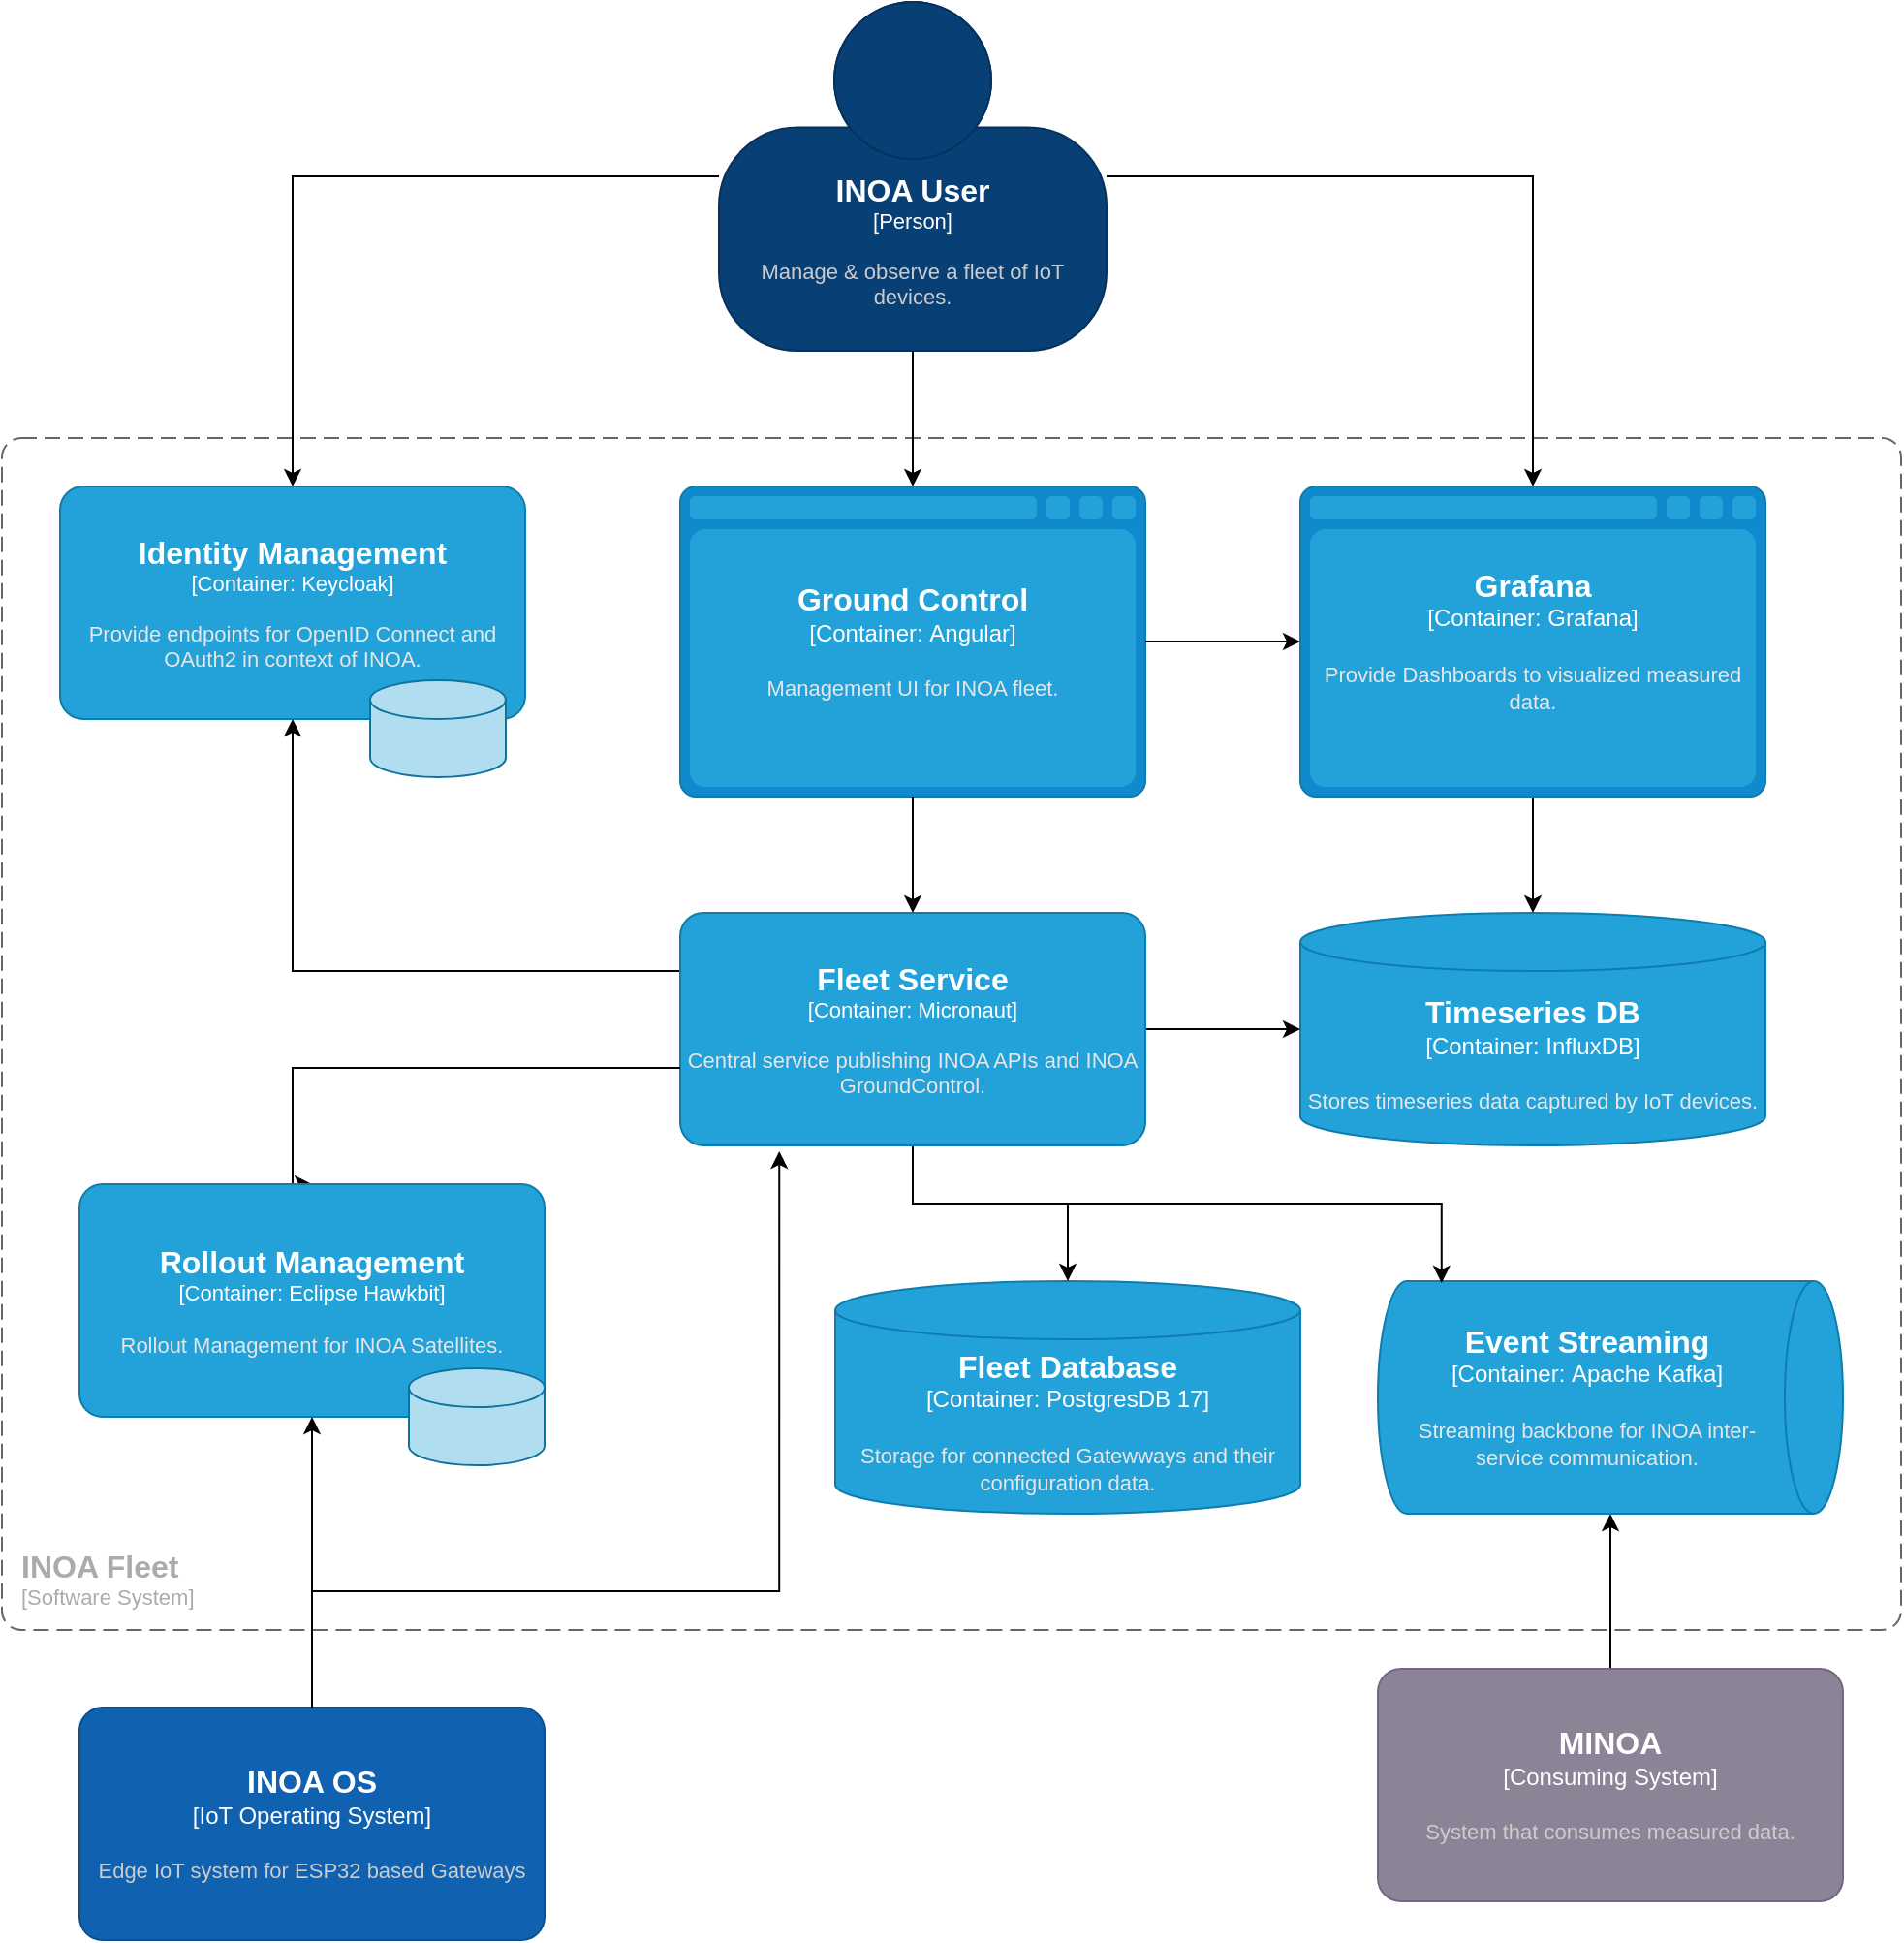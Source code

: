 <mxfile version="24.7.17" pages="2">
  <diagram id="FY06vys8VAP03_UUV5PQ" name="layer-1-fleet">
    <mxGraphModel dx="1175" dy="2271" grid="1" gridSize="10" guides="1" tooltips="1" connect="1" arrows="1" fold="1" page="1" pageScale="1" pageWidth="850" pageHeight="1100" math="0" shadow="0">
      <root>
        <mxCell id="0" />
        <mxCell id="1" parent="0" />
        <object placeholders="1" c4Name="INOA Fleet" c4Type="SystemScopeBoundary" c4Application="Software System" label="&lt;font style=&quot;font-size: 16px&quot;&gt;&lt;b&gt;&lt;div style=&quot;text-align: left&quot;&gt;%c4Name%&lt;/div&gt;&lt;/b&gt;&lt;/font&gt;&lt;div style=&quot;text-align: left&quot;&gt;[%c4Application%]&lt;/div&gt;" id="n26IGELBvKqrfikKJlOw-5">
          <mxCell style="rounded=1;fontSize=11;whiteSpace=wrap;html=1;dashed=1;arcSize=20;fillColor=none;strokeColor=#666666;fontColor=#ABABAB;labelBackgroundColor=none;align=left;verticalAlign=bottom;labelBorderColor=none;spacingTop=0;spacing=10;dashPattern=8 4;metaEdit=1;rotatable=0;perimeter=rectanglePerimeter;labelPadding=0;allowArrows=0;connectable=0;expand=0;recursiveResize=0;editable=1;pointerEvents=0;absoluteArcSize=1;points=[[0.25,0,0],[0.5,0,0],[0.75,0,0],[1,0.25,0],[1,0.5,0],[1,0.75,0],[0.75,1,0],[0.5,1,0],[0.25,1,0],[0,0.75,0],[0,0.5,0],[0,0.25,0]];" vertex="1" parent="1">
            <mxGeometry x="90" y="215" width="980" height="615" as="geometry" />
          </mxCell>
        </object>
        <object placeholders="1" c4Name="INOA OS" c4Type="IoT Operating System" c4Description="Edge IoT system for ESP32 based Gateways" label="&lt;font style=&quot;font-size: 16px&quot;&gt;&lt;b&gt;%c4Name%&lt;/b&gt;&lt;/font&gt;&lt;div&gt;[%c4Type%]&lt;/div&gt;&lt;br&gt;&lt;div&gt;&lt;font style=&quot;font-size: 11px&quot;&gt;&lt;font color=&quot;#cccccc&quot;&gt;%c4Description%&lt;/font&gt;&lt;/div&gt;" id="n26IGELBvKqrfikKJlOw-6">
          <mxCell style="rounded=1;whiteSpace=wrap;html=1;labelBackgroundColor=none;fillColor=#1061B0;fontColor=#ffffff;align=center;arcSize=10;strokeColor=#0D5091;metaEdit=1;resizable=0;points=[[0.25,0,0],[0.5,0,0],[0.75,0,0],[1,0.25,0],[1,0.5,0],[1,0.75,0],[0.75,1,0],[0.5,1,0],[0.25,1,0],[0,0.75,0],[0,0.5,0],[0,0.25,0]];" vertex="1" parent="1">
            <mxGeometry x="130" y="870" width="240" height="120" as="geometry" />
          </mxCell>
        </object>
        <mxCell id="n26IGELBvKqrfikKJlOw-26" style="edgeStyle=orthogonalEdgeStyle;rounded=0;orthogonalLoop=1;jettySize=auto;html=1;entryX=1;entryY=0.5;entryDx=0;entryDy=0;entryPerimeter=0;" edge="1" parent="1" source="n26IGELBvKqrfikKJlOw-7" target="n26IGELBvKqrfikKJlOw-8">
          <mxGeometry relative="1" as="geometry">
            <mxPoint x="920" y="790" as="targetPoint" />
          </mxGeometry>
        </mxCell>
        <object placeholders="1" c4Name="MINOA" c4Type="Consuming System" c4Description="System that consumes measured data." label="&lt;font style=&quot;font-size: 16px&quot;&gt;&lt;b&gt;%c4Name%&lt;/b&gt;&lt;/font&gt;&lt;div&gt;[%c4Type%]&lt;/div&gt;&lt;br&gt;&lt;div&gt;&lt;font style=&quot;font-size: 11px&quot;&gt;&lt;font color=&quot;#cccccc&quot;&gt;%c4Description%&lt;/font&gt;&lt;/div&gt;" id="n26IGELBvKqrfikKJlOw-7">
          <mxCell style="rounded=1;whiteSpace=wrap;html=1;labelBackgroundColor=none;fillColor=#8C8496;fontColor=#ffffff;align=center;arcSize=10;strokeColor=#736782;metaEdit=1;resizable=0;points=[[0.25,0,0],[0.5,0,0],[0.75,0,0],[1,0.25,0],[1,0.5,0],[1,0.75,0],[0.75,1,0],[0.5,1,0],[0.25,1,0],[0,0.75,0],[0,0.5,0],[0,0.25,0]];" vertex="1" parent="1">
            <mxGeometry x="800" y="850" width="240" height="120" as="geometry" />
          </mxCell>
        </object>
        <object placeholders="1" c4Name="Event Streaming" c4Type="Container" c4Technology="Apache Kafka" c4Description="Streaming backbone for INOA inter-service communication." label="&lt;font style=&quot;font-size: 16px&quot;&gt;&lt;b&gt;%c4Name%&lt;/b&gt;&lt;/font&gt;&lt;div&gt;[%c4Type%:&amp;nbsp;%c4Technology%]&lt;/div&gt;&lt;br&gt;&lt;div&gt;&lt;font style=&quot;font-size: 11px&quot;&gt;&lt;font color=&quot;#E6E6E6&quot;&gt;%c4Description%&lt;/font&gt;&lt;/div&gt;" id="n26IGELBvKqrfikKJlOw-8">
          <mxCell style="shape=cylinder3;size=15;direction=south;whiteSpace=wrap;html=1;boundedLbl=1;rounded=0;labelBackgroundColor=none;fillColor=#23A2D9;fontSize=12;fontColor=#ffffff;align=center;strokeColor=#0E7DAD;metaEdit=1;points=[[0.5,0,0],[1,0.25,0],[1,0.5,0],[1,0.75,0],[0.5,1,0],[0,0.75,0],[0,0.5,0],[0,0.25,0]];resizable=0;" vertex="1" parent="1">
            <mxGeometry x="800" y="650" width="240" height="120" as="geometry" />
          </mxCell>
        </object>
        <object placeholders="1" c4Name="Ground Control" c4Type="Container" c4Technology="Angular" c4Description="Management UI for INOA fleet." label="&lt;font style=&quot;font-size: 16px&quot;&gt;&lt;b&gt;%c4Name%&lt;/b&gt;&lt;/font&gt;&lt;div&gt;[%c4Type%:&amp;nbsp;%c4Technology%]&lt;/div&gt;&lt;br&gt;&lt;div&gt;&lt;font style=&quot;font-size: 11px&quot;&gt;&lt;font color=&quot;#E6E6E6&quot;&gt;%c4Description%&lt;/font&gt;&lt;/div&gt;" id="n26IGELBvKqrfikKJlOw-9">
          <mxCell style="shape=mxgraph.c4.webBrowserContainer2;whiteSpace=wrap;html=1;boundedLbl=1;rounded=0;labelBackgroundColor=none;strokeColor=#118ACD;fillColor=#23A2D9;strokeColor=#118ACD;strokeColor2=#0E7DAD;fontSize=12;fontColor=#ffffff;align=center;metaEdit=1;points=[[0.5,0,0],[1,0.25,0],[1,0.5,0],[1,0.75,0],[0.5,1,0],[0,0.75,0],[0,0.5,0],[0,0.25,0]];resizable=0;" vertex="1" parent="1">
            <mxGeometry x="440" y="240" width="240" height="160" as="geometry" />
          </mxCell>
        </object>
        <object placeholders="1" c4Name="Fleet Database" c4Type="Container" c4Technology="PostgresDB 17" c4Description="Storage for connected Gatewways and their configuration data. " label="&lt;font style=&quot;font-size: 16px&quot;&gt;&lt;b&gt;%c4Name%&lt;/b&gt;&lt;/font&gt;&lt;div&gt;[%c4Type%:&amp;nbsp;%c4Technology%]&lt;/div&gt;&lt;br&gt;&lt;div&gt;&lt;font style=&quot;font-size: 11px&quot;&gt;&lt;font color=&quot;#E6E6E6&quot;&gt;%c4Description%&lt;/font&gt;&lt;/div&gt;" id="n26IGELBvKqrfikKJlOw-10">
          <mxCell style="shape=cylinder3;size=15;whiteSpace=wrap;html=1;boundedLbl=1;rounded=0;labelBackgroundColor=none;fillColor=#23A2D9;fontSize=12;fontColor=#ffffff;align=center;strokeColor=#0E7DAD;metaEdit=1;points=[[0.5,0,0],[1,0.25,0],[1,0.5,0],[1,0.75,0],[0.5,1,0],[0,0.75,0],[0,0.5,0],[0,0.25,0]];resizable=0;" vertex="1" parent="1">
            <mxGeometry x="520" y="650" width="240" height="120" as="geometry" />
          </mxCell>
        </object>
        <object placeholders="1" c4Name="Timeseries DB" c4Type="Container" c4Technology="InfluxDB" c4Description="Stores timeseries data captured by IoT devices." label="&lt;font style=&quot;font-size: 16px&quot;&gt;&lt;b&gt;%c4Name%&lt;/b&gt;&lt;/font&gt;&lt;div&gt;[%c4Type%:&amp;nbsp;%c4Technology%]&lt;/div&gt;&lt;br&gt;&lt;div&gt;&lt;font style=&quot;font-size: 11px&quot;&gt;&lt;font color=&quot;#E6E6E6&quot;&gt;%c4Description%&lt;/font&gt;&lt;/div&gt;" id="n26IGELBvKqrfikKJlOw-11">
          <mxCell style="shape=cylinder3;size=15;whiteSpace=wrap;html=1;boundedLbl=1;rounded=0;labelBackgroundColor=none;fillColor=#23A2D9;fontSize=12;fontColor=#ffffff;align=center;strokeColor=#0E7DAD;metaEdit=1;points=[[0.5,0,0],[1,0.25,0],[1,0.5,0],[1,0.75,0],[0.5,1,0],[0,0.75,0],[0,0.5,0],[0,0.25,0]];resizable=0;" vertex="1" parent="1">
            <mxGeometry x="760" y="460" width="240" height="120" as="geometry" />
          </mxCell>
        </object>
        <mxCell id="n26IGELBvKqrfikKJlOw-22" style="edgeStyle=orthogonalEdgeStyle;rounded=0;orthogonalLoop=1;jettySize=auto;html=1;" edge="1" parent="1" source="n26IGELBvKqrfikKJlOw-13" target="n26IGELBvKqrfikKJlOw-10">
          <mxGeometry relative="1" as="geometry">
            <Array as="points">
              <mxPoint x="560" y="610" />
              <mxPoint x="640" y="610" />
            </Array>
          </mxGeometry>
        </mxCell>
        <mxCell id="n26IGELBvKqrfikKJlOw-23" style="edgeStyle=orthogonalEdgeStyle;rounded=0;orthogonalLoop=1;jettySize=auto;html=1;exitX=0;exitY=0.25;exitDx=0;exitDy=0;exitPerimeter=0;" edge="1" parent="1" source="n26IGELBvKqrfikKJlOw-13" target="n26IGELBvKqrfikKJlOw-15">
          <mxGeometry relative="1" as="geometry">
            <mxPoint x="370" y="510" as="sourcePoint" />
          </mxGeometry>
        </mxCell>
        <mxCell id="n26IGELBvKqrfikKJlOw-25" style="edgeStyle=orthogonalEdgeStyle;rounded=0;orthogonalLoop=1;jettySize=auto;html=1;entryX=0.008;entryY=0.863;entryDx=0;entryDy=0;entryPerimeter=0;" edge="1" parent="1" source="n26IGELBvKqrfikKJlOw-13" target="n26IGELBvKqrfikKJlOw-8">
          <mxGeometry relative="1" as="geometry">
            <Array as="points">
              <mxPoint x="560" y="610" />
              <mxPoint x="833" y="610" />
            </Array>
          </mxGeometry>
        </mxCell>
        <mxCell id="n26IGELBvKqrfikKJlOw-33" style="edgeStyle=orthogonalEdgeStyle;rounded=0;orthogonalLoop=1;jettySize=auto;html=1;" edge="1" parent="1" source="n26IGELBvKqrfikKJlOw-13" target="n26IGELBvKqrfikKJlOw-11">
          <mxGeometry relative="1" as="geometry" />
        </mxCell>
        <object placeholders="1" c4Name="Fleet Service" c4Type="Container" c4Technology="Micronaut" c4Description="Central service publishing INOA APIs and INOA GroundControl." label="&lt;font style=&quot;font-size: 16px&quot;&gt;&lt;b&gt;%c4Name%&lt;/b&gt;&lt;/font&gt;&lt;div&gt;[%c4Type%: %c4Technology%]&lt;/div&gt;&lt;br&gt;&lt;div&gt;&lt;font style=&quot;font-size: 11px&quot;&gt;&lt;font color=&quot;#E6E6E6&quot;&gt;%c4Description%&lt;/font&gt;&lt;/div&gt;" id="n26IGELBvKqrfikKJlOw-13">
          <mxCell style="rounded=1;whiteSpace=wrap;html=1;fontSize=11;labelBackgroundColor=none;fillColor=#23A2D9;fontColor=#ffffff;align=center;arcSize=10;strokeColor=#0E7DAD;metaEdit=1;resizable=0;points=[[0.25,0,0],[0.5,0,0],[0.75,0,0],[1,0.25,0],[1,0.5,0],[1,0.75,0],[0.75,1,0],[0.5,1,0],[0.25,1,0],[0,0.75,0],[0,0.5,0],[0,0.25,0]];" vertex="1" parent="1">
            <mxGeometry x="440" y="460" width="240" height="120" as="geometry" />
          </mxCell>
        </object>
        <object placeholders="1" c4Name="Identity Management" c4Type="Container" c4Technology="Keycloak" c4Description="Provide endpoints for OpenID Connect and OAuth2 in context of INOA." label="&lt;font style=&quot;font-size: 16px&quot;&gt;&lt;b&gt;%c4Name%&lt;/b&gt;&lt;/font&gt;&lt;div&gt;[%c4Type%: %c4Technology%]&lt;/div&gt;&lt;br&gt;&lt;div&gt;&lt;font style=&quot;font-size: 11px&quot;&gt;&lt;font color=&quot;#E6E6E6&quot;&gt;%c4Description%&lt;/font&gt;&lt;/div&gt;" id="n26IGELBvKqrfikKJlOw-15">
          <mxCell style="rounded=1;whiteSpace=wrap;html=1;fontSize=11;labelBackgroundColor=none;fillColor=#23A2D9;fontColor=#ffffff;align=center;arcSize=10;strokeColor=#0E7DAD;metaEdit=1;resizable=0;points=[[0.25,0,0],[0.5,0,0],[0.75,0,0],[1,0.25,0],[1,0.5,0],[1,0.75,0],[0.75,1,0],[0.5,1,0],[0.25,1,0],[0,0.75,0],[0,0.5,0],[0,0.25,0]];" vertex="1" parent="1">
            <mxGeometry x="120" y="240" width="240" height="120" as="geometry" />
          </mxCell>
        </object>
        <mxCell id="n26IGELBvKqrfikKJlOw-20" style="edgeStyle=orthogonalEdgeStyle;rounded=0;orthogonalLoop=1;jettySize=auto;html=1;" edge="1" parent="1" source="n26IGELBvKqrfikKJlOw-16" target="n26IGELBvKqrfikKJlOw-11">
          <mxGeometry relative="1" as="geometry" />
        </mxCell>
        <object placeholders="1" c4Name="Grafana" c4Type="Container" c4Technology="Grafana" c4Description="Provide Dashboards to visualized measured data." label="&lt;font style=&quot;font-size: 16px&quot;&gt;&lt;b&gt;%c4Name%&lt;/b&gt;&lt;/font&gt;&lt;div&gt;[%c4Type%:&amp;nbsp;%c4Technology%]&lt;/div&gt;&lt;br&gt;&lt;div&gt;&lt;font style=&quot;font-size: 11px&quot;&gt;&lt;font color=&quot;#E6E6E6&quot;&gt;%c4Description%&lt;/font&gt;&lt;/div&gt;" id="n26IGELBvKqrfikKJlOw-16">
          <mxCell style="shape=mxgraph.c4.webBrowserContainer2;whiteSpace=wrap;html=1;boundedLbl=1;rounded=0;labelBackgroundColor=none;strokeColor=#118ACD;fillColor=#23A2D9;strokeColor=#118ACD;strokeColor2=#0E7DAD;fontSize=12;fontColor=#ffffff;align=center;metaEdit=1;points=[[0.5,0,0],[1,0.25,0],[1,0.5,0],[1,0.75,0],[0.5,1,0],[0,0.75,0],[0,0.5,0],[0,0.25,0]];resizable=0;" vertex="1" parent="1">
            <mxGeometry x="760" y="240" width="240" height="160" as="geometry" />
          </mxCell>
        </object>
        <mxCell id="n26IGELBvKqrfikKJlOw-18" style="edgeStyle=orthogonalEdgeStyle;rounded=0;orthogonalLoop=1;jettySize=auto;html=1;entryX=0.5;entryY=0;entryDx=0;entryDy=0;entryPerimeter=0;" edge="1" parent="1" source="n26IGELBvKqrfikKJlOw-17" target="n26IGELBvKqrfikKJlOw-15">
          <mxGeometry relative="1" as="geometry">
            <mxPoint x="220" y="220" as="targetPoint" />
          </mxGeometry>
        </mxCell>
        <object placeholders="1" c4Name="INOA User" c4Type="Person" c4Description="Manage &amp; observe a fleet of IoT devices." label="&lt;font style=&quot;font-size: 16px&quot;&gt;&lt;b&gt;%c4Name%&lt;/b&gt;&lt;/font&gt;&lt;div&gt;[%c4Type%]&lt;/div&gt;&lt;br&gt;&lt;div&gt;&lt;font style=&quot;font-size: 11px&quot;&gt;&lt;font color=&quot;#cccccc&quot;&gt;%c4Description%&lt;/font&gt;&lt;/div&gt;" id="n26IGELBvKqrfikKJlOw-17">
          <mxCell style="html=1;fontSize=11;dashed=0;whiteSpace=wrap;fillColor=#083F75;strokeColor=#06315C;fontColor=#ffffff;shape=mxgraph.c4.person2;align=center;metaEdit=1;points=[[0.5,0,0],[1,0.5,0],[1,0.75,0],[0.75,1,0],[0.5,1,0],[0.25,1,0],[0,0.75,0],[0,0.5,0]];resizable=0;" vertex="1" parent="1">
            <mxGeometry x="460" y="-10" width="200" height="180" as="geometry" />
          </mxCell>
        </object>
        <mxCell id="n26IGELBvKqrfikKJlOw-19" style="edgeStyle=orthogonalEdgeStyle;rounded=0;orthogonalLoop=1;jettySize=auto;html=1;entryX=0.5;entryY=0;entryDx=0;entryDy=0;entryPerimeter=0;" edge="1" parent="1" source="n26IGELBvKqrfikKJlOw-9" target="n26IGELBvKqrfikKJlOw-13">
          <mxGeometry relative="1" as="geometry" />
        </mxCell>
        <mxCell id="n26IGELBvKqrfikKJlOw-21" style="edgeStyle=orthogonalEdgeStyle;rounded=0;orthogonalLoop=1;jettySize=auto;html=1;entryX=0;entryY=0.5;entryDx=0;entryDy=0;entryPerimeter=0;" edge="1" parent="1" source="n26IGELBvKqrfikKJlOw-9" target="n26IGELBvKqrfikKJlOw-16">
          <mxGeometry relative="1" as="geometry" />
        </mxCell>
        <mxCell id="n26IGELBvKqrfikKJlOw-24" value="" style="edgeStyle=orthogonalEdgeStyle;rounded=0;orthogonalLoop=1;jettySize=auto;html=1;entryX=0.5;entryY=0;entryDx=0;entryDy=0;entryPerimeter=0;" edge="1" parent="1" target="n26IGELBvKqrfikKJlOw-14">
          <mxGeometry relative="1" as="geometry">
            <mxPoint x="440" y="540" as="sourcePoint" />
            <mxPoint x="490" y="730" as="targetPoint" />
            <Array as="points">
              <mxPoint x="240" y="540" />
            </Array>
          </mxGeometry>
        </mxCell>
        <object placeholders="1" c4Name="Rollout Management" c4Type="Container" c4Technology="Eclipse Hawkbit" c4Description="Rollout Management for INOA Satellites." label="&lt;font style=&quot;font-size: 16px&quot;&gt;&lt;b&gt;%c4Name%&lt;/b&gt;&lt;/font&gt;&lt;div&gt;[%c4Type%: %c4Technology%]&lt;/div&gt;&lt;br&gt;&lt;div&gt;&lt;font style=&quot;font-size: 11px&quot;&gt;&lt;font color=&quot;#E6E6E6&quot;&gt;%c4Description%&lt;/font&gt;&lt;/div&gt;" id="n26IGELBvKqrfikKJlOw-14">
          <mxCell style="rounded=1;whiteSpace=wrap;html=1;fontSize=11;labelBackgroundColor=none;fillColor=#23A2D9;fontColor=#ffffff;align=center;arcSize=10;strokeColor=#0E7DAD;metaEdit=1;resizable=0;points=[[0.25,0,0],[0.5,0,0],[0.75,0,0],[1,0.25,0],[1,0.5,0],[1,0.75,0],[0.75,1,0],[0.5,1,0],[0.25,1,0],[0,0.75,0],[0,0.5,0],[0,0.25,0]];" vertex="1" parent="1">
            <mxGeometry x="130" y="600" width="240" height="120" as="geometry" />
          </mxCell>
        </object>
        <mxCell id="n26IGELBvKqrfikKJlOw-27" style="edgeStyle=orthogonalEdgeStyle;rounded=0;orthogonalLoop=1;jettySize=auto;html=1;entryX=0.5;entryY=1;entryDx=0;entryDy=0;entryPerimeter=0;" edge="1" parent="1" source="n26IGELBvKqrfikKJlOw-6" target="n26IGELBvKqrfikKJlOw-14">
          <mxGeometry relative="1" as="geometry" />
        </mxCell>
        <mxCell id="n26IGELBvKqrfikKJlOw-28" style="edgeStyle=orthogonalEdgeStyle;rounded=0;orthogonalLoop=1;jettySize=auto;html=1;entryX=0.213;entryY=1.025;entryDx=0;entryDy=0;entryPerimeter=0;" edge="1" parent="1" target="n26IGELBvKqrfikKJlOw-13">
          <mxGeometry relative="1" as="geometry">
            <mxPoint x="250" y="870" as="sourcePoint" />
            <mxPoint x="490" y="570" as="targetPoint" />
            <Array as="points">
              <mxPoint x="250" y="810" />
              <mxPoint x="491" y="810" />
            </Array>
          </mxGeometry>
        </mxCell>
        <mxCell id="n26IGELBvKqrfikKJlOw-29" style="edgeStyle=orthogonalEdgeStyle;rounded=0;orthogonalLoop=1;jettySize=auto;html=1;entryX=0.5;entryY=0;entryDx=0;entryDy=0;entryPerimeter=0;" edge="1" parent="1" source="n26IGELBvKqrfikKJlOw-17" target="n26IGELBvKqrfikKJlOw-9">
          <mxGeometry relative="1" as="geometry" />
        </mxCell>
        <mxCell id="n26IGELBvKqrfikKJlOw-30" style="edgeStyle=orthogonalEdgeStyle;rounded=0;orthogonalLoop=1;jettySize=auto;html=1;entryX=0.5;entryY=0;entryDx=0;entryDy=0;entryPerimeter=0;" edge="1" parent="1" source="n26IGELBvKqrfikKJlOw-17" target="n26IGELBvKqrfikKJlOw-16">
          <mxGeometry relative="1" as="geometry" />
        </mxCell>
        <mxCell id="n26IGELBvKqrfikKJlOw-31" value="" style="shape=cylinder3;whiteSpace=wrap;html=1;boundedLbl=1;backgroundOutline=1;size=10;fillColor=#b1ddf0;strokeColor=#10739e;" vertex="1" parent="1">
          <mxGeometry x="280" y="340" width="70" height="50" as="geometry" />
        </mxCell>
        <mxCell id="n26IGELBvKqrfikKJlOw-32" value="" style="shape=cylinder3;whiteSpace=wrap;html=1;boundedLbl=1;backgroundOutline=1;size=10;fillColor=#b1ddf0;strokeColor=#10739e;" vertex="1" parent="1">
          <mxGeometry x="300" y="695" width="70" height="50" as="geometry" />
        </mxCell>
      </root>
    </mxGraphModel>
  </diagram>
  <diagram id="2UHyZIrOMFLYqRd5iFqt" name="layer-2-fleet-service">
    <mxGraphModel dx="2057" dy="2050" grid="1" gridSize="10" guides="1" tooltips="1" connect="1" arrows="1" fold="1" page="1" pageScale="1" pageWidth="827" pageHeight="1169" math="0" shadow="0">
      <root>
        <mxCell id="0" />
        <mxCell id="1" parent="0" />
        <object placeholders="1" c4Name="INOA Fleet Service" c4Type="ContainerScopeBoundary" c4Application="Container" label="&lt;font style=&quot;font-size: 16px&quot;&gt;&lt;b&gt;&lt;div style=&quot;text-align: left&quot;&gt;%c4Name%&lt;/div&gt;&lt;/b&gt;&lt;/font&gt;&lt;div style=&quot;text-align: left&quot;&gt;[%c4Application%]&lt;/div&gt;" id="pPne8xKH2tHcJyoaB6ic-1">
          <mxCell style="rounded=1;fontSize=11;whiteSpace=wrap;html=1;dashed=1;arcSize=20;fillColor=none;strokeColor=#666666;fontColor=#8F8F8F;labelBackgroundColor=none;align=left;verticalAlign=bottom;labelBorderColor=none;spacingTop=0;spacing=10;dashPattern=8 4;metaEdit=1;rotatable=0;perimeter=rectanglePerimeter;labelPadding=0;allowArrows=0;connectable=0;expand=0;recursiveResize=0;editable=1;pointerEvents=0;absoluteArcSize=1;points=[[0.25,0,0],[0.5,0,0],[0.75,0,0],[1,0.25,0],[1,0.5,0],[1,0.75,0],[0.75,1,0],[0.5,1,0],[0.25,1,0],[0,0.75,0],[0,0.5,0],[0,0.25,0]];" vertex="1" parent="1">
            <mxGeometry x="90" y="340" width="980" height="340" as="geometry" />
          </mxCell>
        </object>
        <object placeholders="1" c4Name="Translator" c4Type="Container" c4Technology="Micronaut" c4Description="Translates raw data into&#xa;measurement values." label="&lt;font style=&quot;font-size: 16px&quot;&gt;&lt;b&gt;%c4Name%&lt;/b&gt;&lt;/font&gt;&lt;div&gt;[%c4Type%:&amp;nbsp;%c4Technology%]&lt;/div&gt;&lt;br&gt;&lt;div&gt;&lt;font style=&quot;font-size: 11px&quot;&gt;&lt;font color=&quot;#E6E6E6&quot;&gt;%c4Description%&lt;/font&gt;&lt;/div&gt;" id="BOPe2k09RbaP0OcR_MbY-1">
          <mxCell style="shape=hexagon;size=50;perimeter=hexagonPerimeter2;whiteSpace=wrap;html=1;fixedSize=1;rounded=1;labelBackgroundColor=none;fillColor=#23A2D9;fontSize=12;fontColor=#ffffff;align=center;strokeColor=#0E7DAD;metaEdit=1;points=[[0.5,0,0],[1,0.25,0],[1,0.5,0],[1,0.75,0],[0.5,1,0],[0,0.75,0],[0,0.5,0],[0,0.25,0]];resizable=0;" vertex="1" parent="1">
            <mxGeometry x="560" y="460" width="200" height="170" as="geometry" />
          </mxCell>
        </object>
        <mxCell id="SCshvARlXUGnl39GDl73-2" style="edgeStyle=orthogonalEdgeStyle;rounded=0;orthogonalLoop=1;jettySize=auto;html=1;" edge="1" parent="1" source="BOPe2k09RbaP0OcR_MbY-2" target="SCshvARlXUGnl39GDl73-1">
          <mxGeometry relative="1" as="geometry">
            <Array as="points">
              <mxPoint x="210" y="570" />
              <mxPoint x="340" y="570" />
            </Array>
          </mxGeometry>
        </mxCell>
        <object placeholders="1" c4Name="Gateway Service" c4Type="Container" c4Technology="Micronaut" c4Description="Connect to the fleet of IoT and &#xa;establish a bidirectional&#xa;communication." label="&lt;font style=&quot;font-size: 16px&quot;&gt;&lt;b&gt;%c4Name%&lt;/b&gt;&lt;/font&gt;&lt;div&gt;[%c4Type%:&amp;nbsp;%c4Technology%]&lt;/div&gt;&lt;br&gt;&lt;div&gt;&lt;font style=&quot;font-size: 11px&quot;&gt;&lt;font color=&quot;#E6E6E6&quot;&gt;%c4Description%&lt;/font&gt;&lt;/div&gt;" id="BOPe2k09RbaP0OcR_MbY-2">
          <mxCell style="shape=hexagon;size=50;perimeter=hexagonPerimeter2;whiteSpace=wrap;html=1;fixedSize=1;rounded=1;labelBackgroundColor=none;fillColor=#23A2D9;fontSize=12;fontColor=#ffffff;align=center;strokeColor=#0E7DAD;metaEdit=1;points=[[0.5,0,0],[1,0.25,0],[1,0.5,0],[1,0.75,0],[0.5,1,0],[0,0.75,0],[0,0.5,0],[0,0.25,0]];resizable=0;" vertex="1" parent="1">
            <mxGeometry x="110" y="360" width="200" height="170" as="geometry" />
          </mxCell>
        </object>
        <mxCell id="AMup43cwTrDpGQPjlMdU-2" style="edgeStyle=orthogonalEdgeStyle;rounded=0;orthogonalLoop=1;jettySize=auto;html=1;exitX=1;exitY=0.5;exitDx=0;exitDy=0;exitPerimeter=0;" edge="1" parent="1" source="BOPe2k09RbaP0OcR_MbY-3" target="AMup43cwTrDpGQPjlMdU-1">
          <mxGeometry relative="1" as="geometry">
            <Array as="points">
              <mxPoint x="1010" y="545" />
              <mxPoint x="1010" y="640" />
              <mxPoint x="960" y="640" />
            </Array>
          </mxGeometry>
        </mxCell>
        <object placeholders="1" c4Name="InfluxDbExporter" c4Type="Container" c4Technology="Micronaut" c4Description="Retrieve measured values &#xa;and write into InfluxDb." label="&lt;font style=&quot;font-size: 16px&quot;&gt;&lt;b&gt;%c4Name%&lt;/b&gt;&lt;/font&gt;&lt;div&gt;[%c4Type%:&amp;nbsp;%c4Technology%]&lt;/div&gt;&lt;br&gt;&lt;div&gt;&lt;font style=&quot;font-size: 11px&quot;&gt;&lt;font color=&quot;#E6E6E6&quot;&gt;%c4Description%&lt;/font&gt;&lt;/div&gt;" id="BOPe2k09RbaP0OcR_MbY-3">
          <mxCell style="shape=hexagon;size=50;perimeter=hexagonPerimeter2;whiteSpace=wrap;html=1;fixedSize=1;rounded=1;labelBackgroundColor=none;fillColor=#23A2D9;fontSize=12;fontColor=#ffffff;align=center;strokeColor=#0E7DAD;metaEdit=1;points=[[0.5,0,0],[1,0.25,0],[1,0.5,0],[1,0.75,0],[0.5,1,0],[0,0.75,0],[0,0.5,0],[0,0.25,0]];resizable=0;" vertex="1" parent="1">
            <mxGeometry x="790" y="460" width="200" height="170" as="geometry" />
          </mxCell>
        </object>
        <mxCell id="SCshvARlXUGnl39GDl73-3" style="edgeStyle=orthogonalEdgeStyle;rounded=0;orthogonalLoop=1;jettySize=auto;html=1;" edge="1" parent="1" source="BOPe2k09RbaP0OcR_MbY-4" target="SCshvARlXUGnl39GDl73-1">
          <mxGeometry relative="1" as="geometry">
            <Array as="points">
              <mxPoint x="470" y="570" />
              <mxPoint x="340" y="570" />
            </Array>
          </mxGeometry>
        </mxCell>
        <object placeholders="1" c4Name="Configuration &#xa;Service" c4Type="Container" c4Technology="Micronaut" c4Description="Provides the API for configuration &#xa;management of INOA based &#xa;IoT gateways." label="&lt;font style=&quot;font-size: 16px&quot;&gt;&lt;b&gt;%c4Name%&lt;/b&gt;&lt;/font&gt;&lt;div&gt;[%c4Type%:&amp;nbsp;%c4Technology%]&lt;/div&gt;&lt;br&gt;&lt;div&gt;&lt;font style=&quot;font-size: 11px&quot;&gt;&lt;font color=&quot;#E6E6E6&quot;&gt;%c4Description%&lt;/font&gt;&lt;/div&gt;" id="BOPe2k09RbaP0OcR_MbY-4">
          <mxCell style="shape=hexagon;size=50;perimeter=hexagonPerimeter2;whiteSpace=wrap;html=1;fixedSize=1;rounded=1;labelBackgroundColor=none;fillColor=#23A2D9;fontSize=12;fontColor=#ffffff;align=center;strokeColor=#0E7DAD;metaEdit=1;points=[[0.5,0,0],[1,0.25,0],[1,0.5,0],[1,0.75,0],[0.5,1,0],[0,0.75,0],[0,0.5,0],[0,0.25,0]];resizable=0;" vertex="1" parent="1">
            <mxGeometry x="370" y="360" width="200" height="170" as="geometry" />
          </mxCell>
        </object>
        <mxCell id="SacUxVPTAZBJSx95dmpm-2" style="edgeStyle=orthogonalEdgeStyle;rounded=0;orthogonalLoop=1;jettySize=auto;html=1;" edge="1" parent="1" target="BOPe2k09RbaP0OcR_MbY-4">
          <mxGeometry relative="1" as="geometry">
            <mxPoint x="470" y="270" as="sourcePoint" />
          </mxGeometry>
        </mxCell>
        <object placeholders="1" c4Name="Ground Control" c4Type="Container" c4Technology="Angular" c4Description="Management UI for INOA fleet." label="&lt;font style=&quot;font-size: 16px&quot;&gt;&lt;b&gt;%c4Name%&lt;/b&gt;&lt;/font&gt;&lt;div&gt;[%c4Type%:&amp;nbsp;%c4Technology%]&lt;/div&gt;&lt;br&gt;&lt;div&gt;&lt;font style=&quot;font-size: 11px&quot;&gt;&lt;font color=&quot;#E6E6E6&quot;&gt;%c4Description%&lt;/font&gt;&lt;/div&gt;" id="SacUxVPTAZBJSx95dmpm-1">
          <mxCell style="shape=mxgraph.c4.webBrowserContainer2;whiteSpace=wrap;html=1;boundedLbl=1;rounded=0;labelBackgroundColor=none;strokeColor=#118ACD;fillColor=#23A2D9;strokeColor=#118ACD;strokeColor2=#0E7DAD;fontSize=12;fontColor=#ffffff;align=center;metaEdit=1;points=[[0.5,0,0],[1,0.25,0],[1,0.5,0],[1,0.75,0],[0.5,1,0],[0,0.75,0],[0,0.5,0],[0,0.25,0]];resizable=0;" vertex="1" parent="1">
            <mxGeometry x="360" y="110" width="240" height="160" as="geometry" />
          </mxCell>
        </object>
        <mxCell id="FwVmbnTC2-RpyE2lYc2d-2" style="edgeStyle=orthogonalEdgeStyle;rounded=0;orthogonalLoop=1;jettySize=auto;html=1;" edge="1" parent="1" source="FwVmbnTC2-RpyE2lYc2d-1" target="BOPe2k09RbaP0OcR_MbY-2">
          <mxGeometry relative="1" as="geometry" />
        </mxCell>
        <object placeholders="1" c4Name="INOA OS" c4Type="IoT Operating System" c4Description="Edge IoT system for ESP32 based Gateways" label="&lt;font style=&quot;font-size: 16px&quot;&gt;&lt;b&gt;%c4Name%&lt;/b&gt;&lt;/font&gt;&lt;div&gt;[%c4Type%]&lt;/div&gt;&lt;br&gt;&lt;div&gt;&lt;font style=&quot;font-size: 11px&quot;&gt;&lt;font color=&quot;#cccccc&quot;&gt;%c4Description%&lt;/font&gt;&lt;/div&gt;" id="FwVmbnTC2-RpyE2lYc2d-1">
          <mxCell style="rounded=1;whiteSpace=wrap;html=1;labelBackgroundColor=none;fillColor=#1061B0;fontColor=#ffffff;align=center;arcSize=10;strokeColor=#0D5091;metaEdit=1;resizable=0;points=[[0.25,0,0],[0.5,0,0],[0.75,0,0],[1,0.25,0],[1,0.5,0],[1,0.75,0],[0.75,1,0],[0.5,1,0],[0.25,1,0],[0,0.75,0],[0,0.5,0],[0,0.25,0]];" vertex="1" parent="1">
            <mxGeometry x="90" y="110" width="240" height="120" as="geometry" />
          </mxCell>
        </object>
        <object placeholders="1" c4Name="Fleet Database" c4Type="Container" c4Technology="PostgresDB 17" c4Description="Storage for connected Gatewways and their configuration data. " label="&lt;font style=&quot;font-size: 16px&quot;&gt;&lt;b&gt;%c4Name%&lt;/b&gt;&lt;/font&gt;&lt;div&gt;[%c4Type%:&amp;nbsp;%c4Technology%]&lt;/div&gt;&lt;br&gt;&lt;div&gt;&lt;font style=&quot;font-size: 11px&quot;&gt;&lt;font color=&quot;#E6E6E6&quot;&gt;%c4Description%&lt;/font&gt;&lt;/div&gt;" id="SCshvARlXUGnl39GDl73-1">
          <mxCell style="shape=cylinder3;size=15;whiteSpace=wrap;html=1;boundedLbl=1;rounded=0;labelBackgroundColor=none;fillColor=#23A2D9;fontSize=12;fontColor=#ffffff;align=center;strokeColor=#0E7DAD;metaEdit=1;points=[[0.5,0,0],[1,0.25,0],[1,0.5,0],[1,0.75,0],[0.5,1,0],[0,0.75,0],[0,0.5,0],[0,0.25,0]];resizable=0;" vertex="1" parent="1">
            <mxGeometry x="210" y="730" width="240" height="120" as="geometry" />
          </mxCell>
        </object>
        <object placeholders="1" c4Name="Event Streaming" c4Type="Container" c4Technology="Apache Kafka" c4Description="Streaming backbone for INOA inter-service communication." label="&lt;font style=&quot;font-size: 16px&quot;&gt;&lt;b&gt;%c4Name%&lt;/b&gt;&lt;/font&gt;&lt;div&gt;[%c4Type%:&amp;nbsp;%c4Technology%]&lt;/div&gt;&lt;br&gt;&lt;div&gt;&lt;font style=&quot;font-size: 11px&quot;&gt;&lt;font color=&quot;#E6E6E6&quot;&gt;%c4Description%&lt;/font&gt;&lt;/div&gt;" id="bMb30-fykg7rgbJ-1pNl-1">
          <mxCell style="shape=cylinder3;size=15;direction=south;whiteSpace=wrap;html=1;boundedLbl=1;rounded=0;labelBackgroundColor=none;fillColor=#23A2D9;fontSize=12;fontColor=#ffffff;align=center;strokeColor=#0E7DAD;metaEdit=1;points=[[0.5,0,0],[1,0.25,0],[1,0.5,0],[1,0.75,0],[0.5,1,0],[0,0.75,0],[0,0.5,0],[0,0.25,0]];resizable=0;" vertex="1" parent="1">
            <mxGeometry x="530" y="730" width="240" height="120" as="geometry" />
          </mxCell>
        </object>
        <mxCell id="bMb30-fykg7rgbJ-1pNl-2" style="edgeStyle=orthogonalEdgeStyle;rounded=0;orthogonalLoop=1;jettySize=auto;html=1;entryX=0;entryY=0.5;entryDx=0;entryDy=0;entryPerimeter=0;" edge="1" parent="1" source="BOPe2k09RbaP0OcR_MbY-1" target="bMb30-fykg7rgbJ-1pNl-1">
          <mxGeometry relative="1" as="geometry">
            <Array as="points">
              <mxPoint x="660" y="650" />
              <mxPoint x="650" y="650" />
            </Array>
          </mxGeometry>
        </mxCell>
        <mxCell id="bMb30-fykg7rgbJ-1pNl-3" style="edgeStyle=orthogonalEdgeStyle;rounded=0;orthogonalLoop=1;jettySize=auto;html=1;entryX=0;entryY=0.5;entryDx=0;entryDy=0;entryPerimeter=0;" edge="1" parent="1" source="BOPe2k09RbaP0OcR_MbY-3" target="bMb30-fykg7rgbJ-1pNl-1">
          <mxGeometry relative="1" as="geometry">
            <Array as="points">
              <mxPoint x="890" y="650" />
              <mxPoint x="650" y="650" />
            </Array>
          </mxGeometry>
        </mxCell>
        <object placeholders="1" c4Name="Timeseries DB" c4Type="Container" c4Technology="InfluxDB" c4Description="Stores timeseries data captured by IoT devices." label="&lt;font style=&quot;font-size: 16px&quot;&gt;&lt;b&gt;%c4Name%&lt;/b&gt;&lt;/font&gt;&lt;div&gt;[%c4Type%:&amp;nbsp;%c4Technology%]&lt;/div&gt;&lt;br&gt;&lt;div&gt;&lt;font style=&quot;font-size: 11px&quot;&gt;&lt;font color=&quot;#E6E6E6&quot;&gt;%c4Description%&lt;/font&gt;&lt;/div&gt;" id="AMup43cwTrDpGQPjlMdU-1">
          <mxCell style="shape=cylinder3;size=15;whiteSpace=wrap;html=1;boundedLbl=1;rounded=0;labelBackgroundColor=none;fillColor=#23A2D9;fontSize=12;fontColor=#ffffff;align=center;strokeColor=#0E7DAD;metaEdit=1;points=[[0.5,0,0],[1,0.25,0],[1,0.5,0],[1,0.75,0],[0.5,1,0],[0,0.75,0],[0,0.5,0],[0,0.25,0]];resizable=0;" vertex="1" parent="1">
            <mxGeometry x="840" y="730" width="240" height="120" as="geometry" />
          </mxCell>
        </object>
      </root>
    </mxGraphModel>
  </diagram>
</mxfile>
